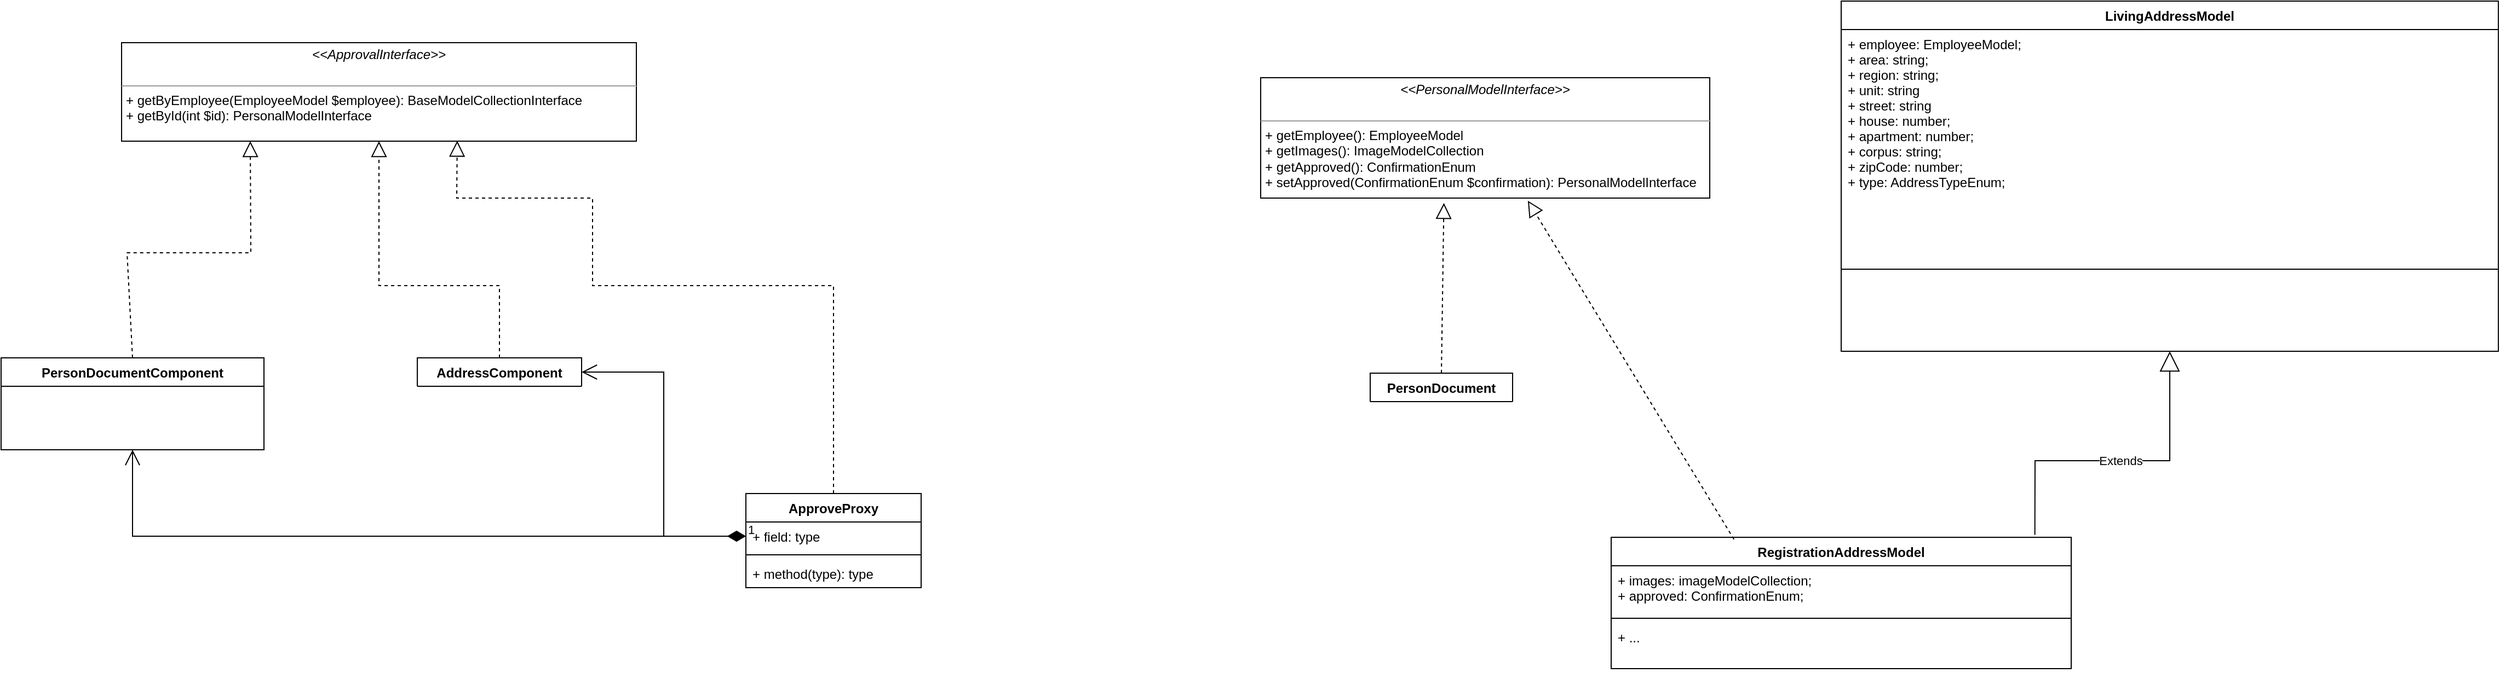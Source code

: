 <mxfile version="16.1.0" type="github">
  <diagram id="C5RBs43oDa-KdzZeNtuy" name="Page-1">
    <mxGraphModel dx="1138" dy="666" grid="1" gridSize="10" guides="1" tooltips="1" connect="1" arrows="1" fold="1" page="1" pageScale="1" pageWidth="3300" pageHeight="4681" math="0" shadow="0">
      <root>
        <mxCell id="WIyWlLk6GJQsqaUBKTNV-0" />
        <mxCell id="WIyWlLk6GJQsqaUBKTNV-1" parent="WIyWlLk6GJQsqaUBKTNV-0" />
        <mxCell id="jNdyc2vnMrTo6YjB5sLs-2" value="PersonDocument" style="swimlane;fontStyle=1;align=center;verticalAlign=top;childLayout=stackLayout;horizontal=1;startSize=26;horizontalStack=0;resizeParent=1;resizeParentMax=0;resizeLast=0;collapsible=1;marginBottom=0;" parent="WIyWlLk6GJQsqaUBKTNV-1" vertex="1" collapsed="1">
          <mxGeometry x="1550" y="1080" width="130" height="26" as="geometry">
            <mxRectangle x="1095" y="430" width="460" height="284" as="alternateBounds" />
          </mxGeometry>
        </mxCell>
        <mxCell id="jNdyc2vnMrTo6YjB5sLs-3" value="+ type: ExternalAccountingPassportDocumentTypeEnum&#xa;+ series: string&#xa;+ number: int&#xa;+ issuedDate: DateTimeInterface&#xa;+ issuedBy: string&#xa;+ validUntil: DateTimeinterface;&#xa;+ photoInsertionDate: DateTimeInterface;&#xa;+ employee: EmployeeModel;&#xa;+ images: ImageModelCollection;&#xa;+ approved: ConfirmationEnum;&#xa;&#xa;&#xa; " style="text;strokeColor=none;fillColor=none;align=left;verticalAlign=top;spacingLeft=4;spacingRight=4;overflow=hidden;rotatable=0;points=[[0,0.5],[1,0.5]];portConstraint=eastwest;" parent="jNdyc2vnMrTo6YjB5sLs-2" vertex="1">
          <mxGeometry y="26" width="130" height="194" as="geometry" />
        </mxCell>
        <mxCell id="jNdyc2vnMrTo6YjB5sLs-4" value="" style="line;strokeWidth=1;fillColor=none;align=left;verticalAlign=middle;spacingTop=-1;spacingLeft=3;spacingRight=3;rotatable=0;labelPosition=right;points=[];portConstraint=eastwest;" parent="jNdyc2vnMrTo6YjB5sLs-2" vertex="1">
          <mxGeometry y="220" width="130" height="18" as="geometry" />
        </mxCell>
        <mxCell id="jNdyc2vnMrTo6YjB5sLs-5" value="+ ..." style="text;strokeColor=none;fillColor=none;align=left;verticalAlign=top;spacingLeft=4;spacingRight=4;overflow=hidden;rotatable=0;points=[[0,0.5],[1,0.5]];portConstraint=eastwest;" parent="jNdyc2vnMrTo6YjB5sLs-2" vertex="1">
          <mxGeometry y="238" width="130" height="46" as="geometry" />
        </mxCell>
        <mxCell id="jNdyc2vnMrTo6YjB5sLs-6" value="&lt;p style=&quot;margin: 0px ; margin-top: 4px ; text-align: center&quot;&gt;&lt;i&gt;&amp;lt;&amp;lt;PersonalModelInterface&amp;gt;&amp;gt;&lt;/i&gt;&lt;br&gt;&lt;br&gt;&lt;/p&gt;&lt;hr size=&quot;1&quot;&gt;&lt;p style=&quot;margin: 0px ; margin-left: 4px&quot;&gt;&lt;/p&gt;&lt;p style=&quot;margin: 0px ; margin-left: 4px&quot;&gt;+ getEmployee(): EmployeeModel&lt;br&gt;+ getImages(): ImageModelCollection&lt;/p&gt;&lt;p style=&quot;margin: 0px ; margin-left: 4px&quot;&gt;+ getApproved(): ConfirmationEnum&lt;/p&gt;&lt;p style=&quot;margin: 0px ; margin-left: 4px&quot;&gt;+ setApproved(ConfirmationEnum $confirmation&lt;span&gt;): PersonalModelInterface&lt;/span&gt;&lt;/p&gt;" style="verticalAlign=top;align=left;overflow=fill;fontSize=12;fontFamily=Helvetica;html=1;" parent="WIyWlLk6GJQsqaUBKTNV-1" vertex="1">
          <mxGeometry x="1450" y="810" width="410" height="110" as="geometry" />
        </mxCell>
        <mxCell id="jNdyc2vnMrTo6YjB5sLs-7" value="" style="endArrow=block;dashed=1;endFill=0;endSize=12;html=1;rounded=0;entryX=0.408;entryY=1.041;entryDx=0;entryDy=0;exitX=0.5;exitY=0;exitDx=0;exitDy=0;entryPerimeter=0;" parent="WIyWlLk6GJQsqaUBKTNV-1" source="jNdyc2vnMrTo6YjB5sLs-2" target="jNdyc2vnMrTo6YjB5sLs-6" edge="1">
          <mxGeometry width="160" relative="1" as="geometry">
            <mxPoint x="1345" y="1150" as="sourcePoint" />
            <mxPoint x="1505" y="1150" as="targetPoint" />
          </mxGeometry>
        </mxCell>
        <mxCell id="3lvFxV43IL27FloCC7F8-0" value="LivingAddressModel" style="swimlane;fontStyle=1;align=center;verticalAlign=top;childLayout=stackLayout;horizontal=1;startSize=26;horizontalStack=0;resizeParent=1;resizeParentMax=0;resizeLast=0;collapsible=1;marginBottom=0;" parent="WIyWlLk6GJQsqaUBKTNV-1" vertex="1">
          <mxGeometry x="1980" y="740" width="600" height="320" as="geometry">
            <mxRectangle x="1970" y="920" width="160" height="26" as="alternateBounds" />
          </mxGeometry>
        </mxCell>
        <mxCell id="3lvFxV43IL27FloCC7F8-1" value="+ employee: EmployeeModel;&#xa;+ area: string;&#xa;+ region: string;&#xa;+ unit: string&#xa;+ street: string&#xa;+ house: number;&#xa;+ apartment: number;&#xa;+ corpus: string;&#xa;+ zipCode: number;&#xa;+ type: AddressTypeEnum;" style="text;strokeColor=none;fillColor=none;align=left;verticalAlign=top;spacingLeft=4;spacingRight=4;overflow=hidden;rotatable=0;points=[[0,0.5],[1,0.5]];portConstraint=eastwest;" parent="3lvFxV43IL27FloCC7F8-0" vertex="1">
          <mxGeometry y="26" width="600" height="144" as="geometry" />
        </mxCell>
        <mxCell id="3lvFxV43IL27FloCC7F8-2" value="" style="line;strokeWidth=1;fillColor=none;align=left;verticalAlign=middle;spacingTop=-1;spacingLeft=3;spacingRight=3;rotatable=0;labelPosition=right;points=[];portConstraint=eastwest;" parent="3lvFxV43IL27FloCC7F8-0" vertex="1">
          <mxGeometry y="170" width="600" height="150" as="geometry" />
        </mxCell>
        <mxCell id="3lvFxV43IL27FloCC7F8-4" value="RegistrationAddressModel" style="swimlane;fontStyle=1;align=center;verticalAlign=top;childLayout=stackLayout;horizontal=1;startSize=26;horizontalStack=0;resizeParent=1;resizeParentMax=0;resizeLast=0;collapsible=1;marginBottom=0;" parent="WIyWlLk6GJQsqaUBKTNV-1" vertex="1">
          <mxGeometry x="1770" y="1230" width="420" height="120" as="geometry">
            <mxRectangle x="1770" y="1230" width="190" height="26" as="alternateBounds" />
          </mxGeometry>
        </mxCell>
        <mxCell id="3lvFxV43IL27FloCC7F8-5" value="+ images: imageModelCollection;&#xa;+ approved: ConfirmationEnum;" style="text;strokeColor=none;fillColor=none;align=left;verticalAlign=top;spacingLeft=4;spacingRight=4;overflow=hidden;rotatable=0;points=[[0,0.5],[1,0.5]];portConstraint=eastwest;" parent="3lvFxV43IL27FloCC7F8-4" vertex="1">
          <mxGeometry y="26" width="420" height="44" as="geometry" />
        </mxCell>
        <mxCell id="3lvFxV43IL27FloCC7F8-6" value="" style="line;strokeWidth=1;fillColor=none;align=left;verticalAlign=middle;spacingTop=-1;spacingLeft=3;spacingRight=3;rotatable=0;labelPosition=right;points=[];portConstraint=eastwest;" parent="3lvFxV43IL27FloCC7F8-4" vertex="1">
          <mxGeometry y="70" width="420" height="8" as="geometry" />
        </mxCell>
        <mxCell id="3lvFxV43IL27FloCC7F8-7" value="+ ..." style="text;strokeColor=none;fillColor=none;align=left;verticalAlign=top;spacingLeft=4;spacingRight=4;overflow=hidden;rotatable=0;points=[[0,0.5],[1,0.5]];portConstraint=eastwest;" parent="3lvFxV43IL27FloCC7F8-4" vertex="1">
          <mxGeometry y="78" width="420" height="42" as="geometry" />
        </mxCell>
        <mxCell id="3lvFxV43IL27FloCC7F8-8" value="" style="endArrow=block;dashed=1;endFill=0;endSize=12;html=1;rounded=0;entryX=0.595;entryY=1.022;entryDx=0;entryDy=0;entryPerimeter=0;exitX=0.267;exitY=0.016;exitDx=0;exitDy=0;exitPerimeter=0;" parent="WIyWlLk6GJQsqaUBKTNV-1" source="3lvFxV43IL27FloCC7F8-4" target="jNdyc2vnMrTo6YjB5sLs-6" edge="1">
          <mxGeometry width="160" relative="1" as="geometry">
            <mxPoint x="1620" y="1270" as="sourcePoint" />
            <mxPoint x="1780" y="1270" as="targetPoint" />
          </mxGeometry>
        </mxCell>
        <mxCell id="3lvFxV43IL27FloCC7F8-9" value="Extends" style="endArrow=block;endSize=16;endFill=0;html=1;rounded=0;exitX=0.921;exitY=-0.019;exitDx=0;exitDy=0;exitPerimeter=0;entryX=0.5;entryY=1;entryDx=0;entryDy=0;" parent="WIyWlLk6GJQsqaUBKTNV-1" source="3lvFxV43IL27FloCC7F8-4" target="3lvFxV43IL27FloCC7F8-0" edge="1">
          <mxGeometry width="160" relative="1" as="geometry">
            <mxPoint x="1870" y="1350" as="sourcePoint" />
            <mxPoint x="2120" y="1080" as="targetPoint" />
            <Array as="points">
              <mxPoint x="2157" y="1160" />
              <mxPoint x="2280" y="1160" />
            </Array>
          </mxGeometry>
        </mxCell>
        <mxCell id="3lvFxV43IL27FloCC7F8-11" value="&lt;p style=&quot;margin: 0px ; margin-top: 4px ; text-align: center&quot;&gt;&lt;i&gt;&amp;lt;&amp;lt;ApprovalInterface&amp;gt;&amp;gt;&lt;/i&gt;&lt;br&gt;&lt;br&gt;&lt;/p&gt;&lt;hr size=&quot;1&quot;&gt;&lt;p style=&quot;margin: 0px ; margin-left: 4px&quot;&gt;&lt;/p&gt;&lt;p style=&quot;margin: 0px ; margin-left: 4px&quot;&gt;+ getByEmployee(EmployeeModel $employee): BaseModelCollectionInterface&lt;br&gt;+ getById(int $id): PersonalModelInterface&lt;/p&gt;" style="verticalAlign=top;align=left;overflow=fill;fontSize=12;fontFamily=Helvetica;html=1;" parent="WIyWlLk6GJQsqaUBKTNV-1" vertex="1">
          <mxGeometry x="410" y="778" width="470" height="90" as="geometry" />
        </mxCell>
        <mxCell id="giyvg8UXYSV1kOh0cT8f-0" value="PersonDocumentComponent" style="swimlane;fontStyle=1;align=center;verticalAlign=top;childLayout=stackLayout;horizontal=1;startSize=26;horizontalStack=0;resizeParent=1;resizeParentMax=0;resizeLast=0;collapsible=1;marginBottom=0;" vertex="1" collapsed="1" parent="WIyWlLk6GJQsqaUBKTNV-1">
          <mxGeometry x="300" y="1066" width="240" height="84" as="geometry">
            <mxRectangle x="200" y="1060" width="420" height="202" as="alternateBounds" />
          </mxGeometry>
        </mxCell>
        <mxCell id="giyvg8UXYSV1kOh0cT8f-1" value="+ modelCreatorInterface: type" style="text;strokeColor=none;fillColor=none;align=left;verticalAlign=top;spacingLeft=4;spacingRight=4;overflow=hidden;rotatable=0;points=[[0,0.5],[1,0.5]];portConstraint=eastwest;" vertex="1" parent="giyvg8UXYSV1kOh0cT8f-0">
          <mxGeometry y="26" width="240" height="74" as="geometry" />
        </mxCell>
        <mxCell id="giyvg8UXYSV1kOh0cT8f-2" value="" style="line;strokeWidth=1;fillColor=none;align=left;verticalAlign=middle;spacingTop=-1;spacingLeft=3;spacingRight=3;rotatable=0;labelPosition=right;points=[];portConstraint=eastwest;" vertex="1" parent="giyvg8UXYSV1kOh0cT8f-0">
          <mxGeometry y="100" width="240" height="8" as="geometry" />
        </mxCell>
        <mxCell id="giyvg8UXYSV1kOh0cT8f-3" value="&#xa;+ getByEmployee(EmployeeModel $employee): BaseModelCollectionInterface&#xa;+ getById(int $id): PersonalModelInterface&#xa;+ store()&#xa;+ remove()&#xa;" style="text;strokeColor=none;fillColor=none;align=left;verticalAlign=top;spacingLeft=4;spacingRight=4;overflow=hidden;rotatable=0;points=[[0,0.5],[1,0.5]];portConstraint=eastwest;" vertex="1" parent="giyvg8UXYSV1kOh0cT8f-0">
          <mxGeometry y="108" width="240" height="94" as="geometry" />
        </mxCell>
        <mxCell id="giyvg8UXYSV1kOh0cT8f-4" value="AddressComponent" style="swimlane;fontStyle=1;align=center;verticalAlign=top;childLayout=stackLayout;horizontal=1;startSize=26;horizontalStack=0;resizeParent=1;resizeParentMax=0;resizeLast=0;collapsible=1;marginBottom=0;" vertex="1" collapsed="1" parent="WIyWlLk6GJQsqaUBKTNV-1">
          <mxGeometry x="680" y="1066" width="150" height="26" as="geometry">
            <mxRectangle x="850" y="1040" width="470" height="210" as="alternateBounds" />
          </mxGeometry>
        </mxCell>
        <mxCell id="giyvg8UXYSV1kOh0cT8f-5" value="+ repositoryInterface: RepositoryInterface" style="text;strokeColor=none;fillColor=none;align=left;verticalAlign=top;spacingLeft=4;spacingRight=4;overflow=hidden;rotatable=0;points=[[0,0.5],[1,0.5]];portConstraint=eastwest;" vertex="1" parent="giyvg8UXYSV1kOh0cT8f-4">
          <mxGeometry y="26" width="150" height="26" as="geometry" />
        </mxCell>
        <mxCell id="giyvg8UXYSV1kOh0cT8f-6" value="" style="line;strokeWidth=1;fillColor=none;align=left;verticalAlign=middle;spacingTop=-1;spacingLeft=3;spacingRight=3;rotatable=0;labelPosition=right;points=[];portConstraint=eastwest;" vertex="1" parent="giyvg8UXYSV1kOh0cT8f-4">
          <mxGeometry y="52" width="150" height="8" as="geometry" />
        </mxCell>
        <mxCell id="giyvg8UXYSV1kOh0cT8f-7" value="+ method(type): type&#xa;+ getByEmployee(EmployeeModel $employee): BaseModelCollectionInterface&#xa;+ getById(int $id): PersonalModelInterface&#xa;+ store()&#xa;+ remove()&#xa;" style="text;strokeColor=none;fillColor=none;align=left;verticalAlign=top;spacingLeft=4;spacingRight=4;overflow=hidden;rotatable=0;points=[[0,0.5],[1,0.5]];portConstraint=eastwest;" vertex="1" parent="giyvg8UXYSV1kOh0cT8f-4">
          <mxGeometry y="60" width="150" height="150" as="geometry" />
        </mxCell>
        <mxCell id="giyvg8UXYSV1kOh0cT8f-8" value="" style="endArrow=block;dashed=1;endFill=0;endSize=12;html=1;rounded=0;entryX=0.25;entryY=1;entryDx=0;entryDy=0;exitX=0.5;exitY=0;exitDx=0;exitDy=0;" edge="1" parent="WIyWlLk6GJQsqaUBKTNV-1" source="giyvg8UXYSV1kOh0cT8f-0" target="3lvFxV43IL27FloCC7F8-11">
          <mxGeometry width="160" relative="1" as="geometry">
            <mxPoint x="430" y="908.52" as="sourcePoint" />
            <mxPoint x="590" y="908.52" as="targetPoint" />
            <Array as="points">
              <mxPoint x="415" y="970" />
              <mxPoint x="528" y="970" />
            </Array>
          </mxGeometry>
        </mxCell>
        <mxCell id="giyvg8UXYSV1kOh0cT8f-9" value="" style="endArrow=block;dashed=1;endFill=0;endSize=12;html=1;rounded=0;exitX=0.5;exitY=0;exitDx=0;exitDy=0;" edge="1" parent="WIyWlLk6GJQsqaUBKTNV-1" source="giyvg8UXYSV1kOh0cT8f-4" target="3lvFxV43IL27FloCC7F8-11">
          <mxGeometry width="160" relative="1" as="geometry">
            <mxPoint x="660" y="930" as="sourcePoint" />
            <mxPoint x="820" y="930" as="targetPoint" />
            <Array as="points">
              <mxPoint x="755" y="1000" />
              <mxPoint x="645" y="1000" />
            </Array>
          </mxGeometry>
        </mxCell>
        <mxCell id="giyvg8UXYSV1kOh0cT8f-12" value="ApproveProxy" style="swimlane;fontStyle=1;align=center;verticalAlign=top;childLayout=stackLayout;horizontal=1;startSize=26;horizontalStack=0;resizeParent=1;resizeParentMax=0;resizeLast=0;collapsible=1;marginBottom=0;" vertex="1" parent="WIyWlLk6GJQsqaUBKTNV-1">
          <mxGeometry x="980" y="1190" width="160" height="86" as="geometry" />
        </mxCell>
        <mxCell id="giyvg8UXYSV1kOh0cT8f-13" value="+ field: type" style="text;strokeColor=none;fillColor=none;align=left;verticalAlign=top;spacingLeft=4;spacingRight=4;overflow=hidden;rotatable=0;points=[[0,0.5],[1,0.5]];portConstraint=eastwest;" vertex="1" parent="giyvg8UXYSV1kOh0cT8f-12">
          <mxGeometry y="26" width="160" height="26" as="geometry" />
        </mxCell>
        <mxCell id="giyvg8UXYSV1kOh0cT8f-14" value="" style="line;strokeWidth=1;fillColor=none;align=left;verticalAlign=middle;spacingTop=-1;spacingLeft=3;spacingRight=3;rotatable=0;labelPosition=right;points=[];portConstraint=eastwest;" vertex="1" parent="giyvg8UXYSV1kOh0cT8f-12">
          <mxGeometry y="52" width="160" height="8" as="geometry" />
        </mxCell>
        <mxCell id="giyvg8UXYSV1kOh0cT8f-15" value="+ method(type): type" style="text;strokeColor=none;fillColor=none;align=left;verticalAlign=top;spacingLeft=4;spacingRight=4;overflow=hidden;rotatable=0;points=[[0,0.5],[1,0.5]];portConstraint=eastwest;" vertex="1" parent="giyvg8UXYSV1kOh0cT8f-12">
          <mxGeometry y="60" width="160" height="26" as="geometry" />
        </mxCell>
        <mxCell id="giyvg8UXYSV1kOh0cT8f-17" value="1" style="endArrow=open;html=1;endSize=12;startArrow=diamondThin;startSize=14;startFill=1;edgeStyle=orthogonalEdgeStyle;align=left;verticalAlign=bottom;rounded=0;exitX=0;exitY=0.5;exitDx=0;exitDy=0;entryX=1;entryY=0.5;entryDx=0;entryDy=0;" edge="1" parent="WIyWlLk6GJQsqaUBKTNV-1" source="giyvg8UXYSV1kOh0cT8f-13" target="giyvg8UXYSV1kOh0cT8f-4">
          <mxGeometry x="-1" y="3" relative="1" as="geometry">
            <mxPoint x="960" y="1170" as="sourcePoint" />
            <mxPoint x="750" y="1170" as="targetPoint" />
          </mxGeometry>
        </mxCell>
        <mxCell id="giyvg8UXYSV1kOh0cT8f-18" value="1" style="endArrow=open;html=1;endSize=12;startArrow=diamondThin;startSize=14;startFill=1;edgeStyle=orthogonalEdgeStyle;align=left;verticalAlign=bottom;rounded=0;exitX=0;exitY=0.5;exitDx=0;exitDy=0;entryX=0.5;entryY=1;entryDx=0;entryDy=0;" edge="1" parent="WIyWlLk6GJQsqaUBKTNV-1" source="giyvg8UXYSV1kOh0cT8f-13" target="giyvg8UXYSV1kOh0cT8f-0">
          <mxGeometry x="-1" y="3" relative="1" as="geometry">
            <mxPoint x="930" y="1250" as="sourcePoint" />
            <mxPoint x="540" y="1180" as="targetPoint" />
          </mxGeometry>
        </mxCell>
        <mxCell id="giyvg8UXYSV1kOh0cT8f-19" value="" style="endArrow=block;dashed=1;endFill=0;endSize=12;html=1;rounded=0;entryX=0.652;entryY=0.996;entryDx=0;entryDy=0;entryPerimeter=0;exitX=0.5;exitY=0;exitDx=0;exitDy=0;" edge="1" parent="WIyWlLk6GJQsqaUBKTNV-1" source="giyvg8UXYSV1kOh0cT8f-12" target="3lvFxV43IL27FloCC7F8-11">
          <mxGeometry width="160" relative="1" as="geometry">
            <mxPoint x="1030" y="1106" as="sourcePoint" />
            <mxPoint x="1190" y="1106" as="targetPoint" />
            <Array as="points">
              <mxPoint x="1060" y="1000" />
              <mxPoint x="840" y="1000" />
              <mxPoint x="840" y="920" />
              <mxPoint x="716" y="920" />
            </Array>
          </mxGeometry>
        </mxCell>
      </root>
    </mxGraphModel>
  </diagram>
</mxfile>
